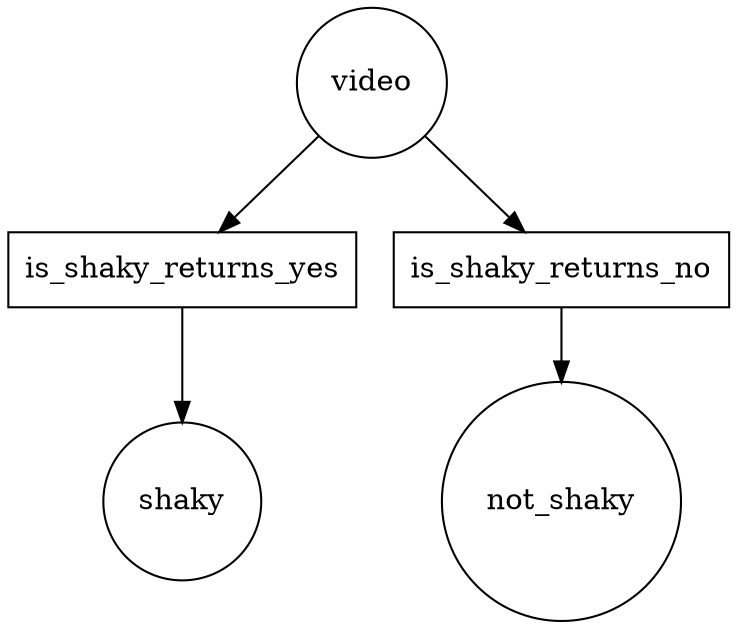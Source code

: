 digraph G {
subgraph place {
graph [shape=circle,color=gray];
node [shape=circle];
"video";
"shaky";
"not_shaky";
}

subgraph transitions {
node [shape=rect];
"is_shaky_returns_yes";
"is_shaky_returns_no";
}

"video"->"is_shaky_returns_yes";
"video"->"is_shaky_returns_no";

"is_shaky_returns_yes"->"shaky";
"is_shaky_returns_no"->"not_shaky";
}

